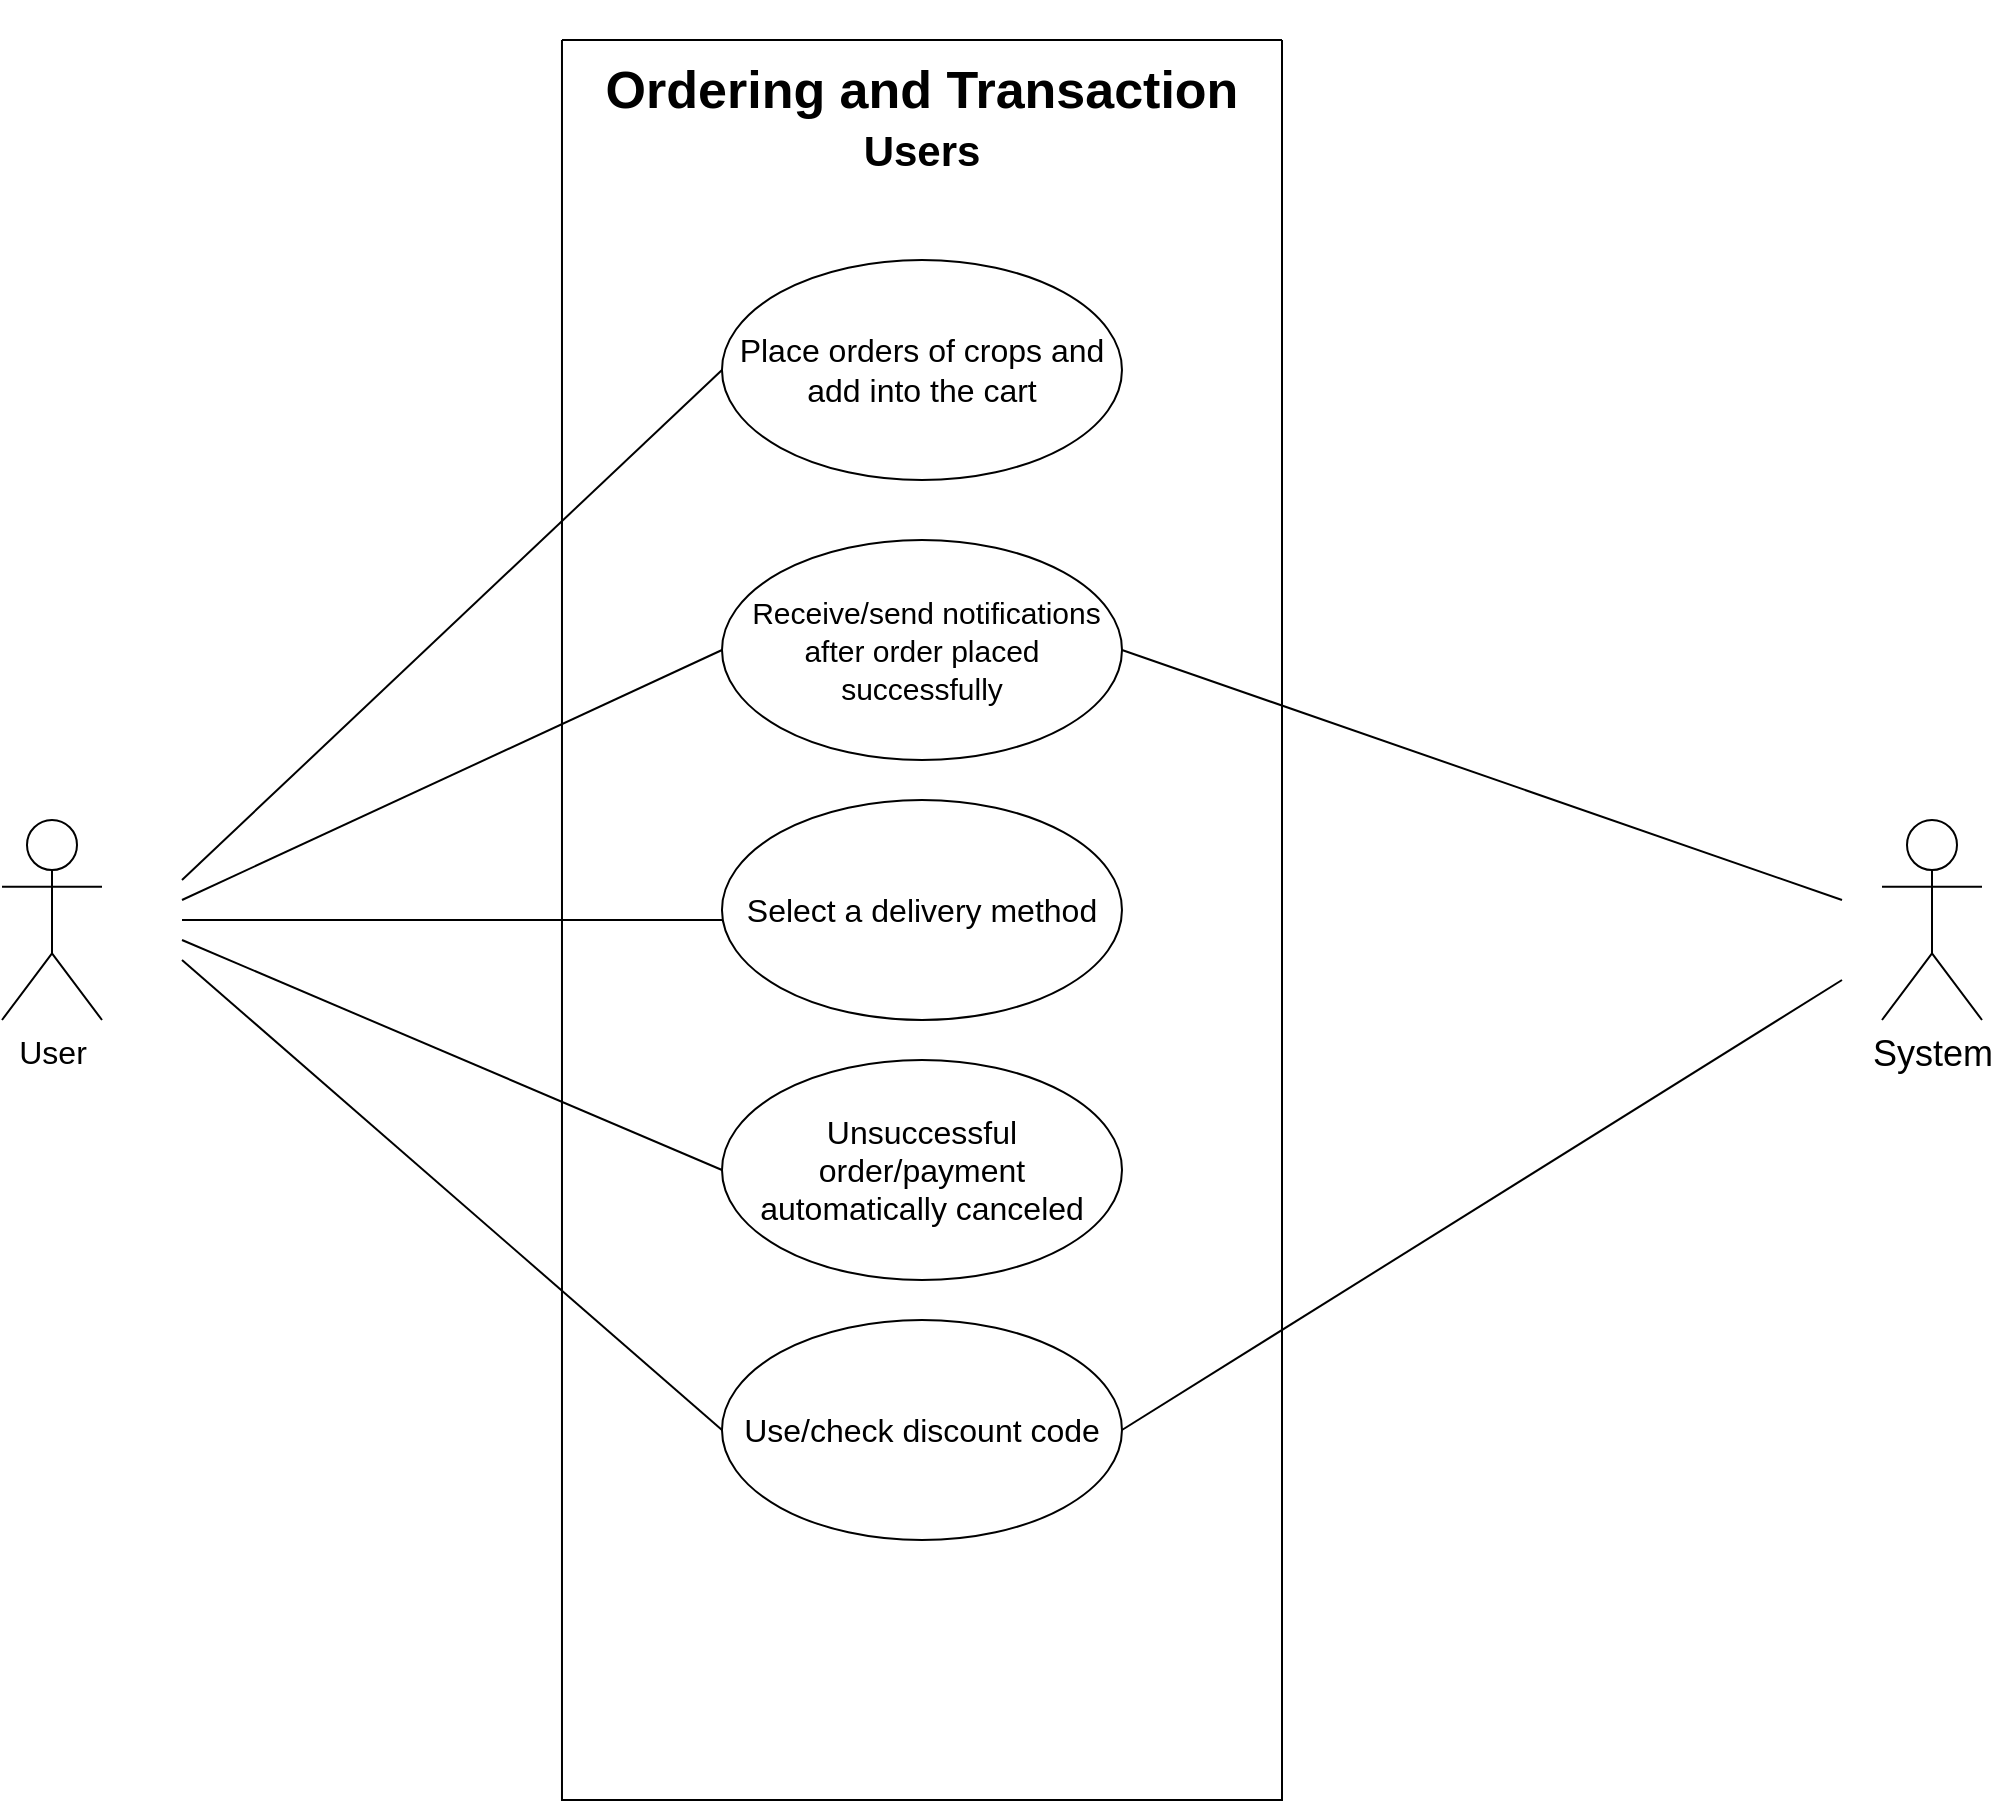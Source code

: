 <mxfile version="22.0.4" type="github">
  <diagram name="Page-1" id="zYtFi2cb0Fftw71drmIP">
    <mxGraphModel dx="2022" dy="714" grid="1" gridSize="10" guides="1" tooltips="1" connect="1" arrows="1" fold="1" page="0" pageScale="1" pageWidth="827" pageHeight="1169" math="0" shadow="0">
      <root>
        <mxCell id="0" />
        <mxCell id="1" parent="0" />
        <mxCell id="Us4VGtToJiAJWaTtF1KS-2" value="&lt;font style=&quot;font-size: 26px;&quot;&gt;&lt;b&gt;&lt;span style=&quot;font-style: normal;&quot;&gt;Ordering and Transaction&lt;/span&gt;&lt;/b&gt;&lt;br&gt;&lt;/font&gt;" style="text;html=1;strokeColor=none;fillColor=none;align=center;verticalAlign=middle;whiteSpace=wrap;rounded=0;fontSize=16;fontStyle=2" parent="1" vertex="1">
          <mxGeometry x="-341.88" y="60" width="403.75" height="90" as="geometry" />
        </mxCell>
        <mxCell id="Us4VGtToJiAJWaTtF1KS-3" value="User" style="shape=umlActor;verticalLabelPosition=bottom;verticalAlign=top;html=1;outlineConnect=0;fontSize=16;" parent="1" vertex="1">
          <mxGeometry x="-600" y="470" width="50" height="100" as="geometry" />
        </mxCell>
        <mxCell id="Us4VGtToJiAJWaTtF1KS-5" value="" style="swimlane;startSize=0;fontSize=16;movable=1;resizable=1;rotatable=1;deletable=1;editable=1;locked=0;connectable=1;" parent="1" vertex="1">
          <mxGeometry x="-320.01" y="80" width="360.01" height="880" as="geometry" />
        </mxCell>
        <mxCell id="Us4VGtToJiAJWaTtF1KS-1" value="Place orders of crops and add into the cart" style="ellipse;whiteSpace=wrap;html=1;fontSize=16;movable=1;resizable=1;rotatable=1;deletable=1;editable=1;locked=0;connectable=1;" parent="Us4VGtToJiAJWaTtF1KS-5" vertex="1">
          <mxGeometry x="80" y="110" width="200" height="110" as="geometry" />
        </mxCell>
        <mxCell id="Us4VGtToJiAJWaTtF1KS-6" value="&lt;span style=&quot;font-style: normal;&quot;&gt;Users&lt;/span&gt;" style="text;html=1;strokeColor=none;fillColor=none;align=center;verticalAlign=middle;whiteSpace=wrap;rounded=0;fontSize=21;fontStyle=3" parent="Us4VGtToJiAJWaTtF1KS-5" vertex="1">
          <mxGeometry x="150.01" y="40" width="60" height="30" as="geometry" />
        </mxCell>
        <mxCell id="Us4VGtToJiAJWaTtF1KS-8" value="Select a delivery method" style="ellipse;whiteSpace=wrap;html=1;fontSize=16;movable=1;resizable=1;rotatable=1;deletable=1;editable=1;locked=0;connectable=1;" parent="Us4VGtToJiAJWaTtF1KS-5" vertex="1">
          <mxGeometry x="80" y="380" width="200" height="110" as="geometry" />
        </mxCell>
        <mxCell id="Us4VGtToJiAJWaTtF1KS-7" value="&amp;nbsp;&lt;font style=&quot;font-size: 15px;&quot;&gt;Receive/send notifications after order placed successfully&lt;/font&gt;" style="ellipse;whiteSpace=wrap;html=1;fontSize=16;" parent="Us4VGtToJiAJWaTtF1KS-5" vertex="1">
          <mxGeometry x="80.01" y="250" width="200" height="110" as="geometry" />
        </mxCell>
        <mxCell id="hj7HJjjtXYpFPGP3iKWJ-4" value="Unsuccessful order/payment automatically canceled" style="ellipse;whiteSpace=wrap;html=1;fontSize=16;movable=1;resizable=1;rotatable=1;deletable=1;editable=1;locked=0;connectable=1;" vertex="1" parent="Us4VGtToJiAJWaTtF1KS-5">
          <mxGeometry x="80.01" y="510" width="200" height="110" as="geometry" />
        </mxCell>
        <mxCell id="hj7HJjjtXYpFPGP3iKWJ-5" value="Use/check discount code" style="ellipse;whiteSpace=wrap;html=1;fontSize=16;movable=1;resizable=1;rotatable=1;deletable=1;editable=1;locked=0;connectable=1;" vertex="1" parent="Us4VGtToJiAJWaTtF1KS-5">
          <mxGeometry x="80" y="640" width="200" height="110" as="geometry" />
        </mxCell>
        <mxCell id="hj7HJjjtXYpFPGP3iKWJ-2" value="&lt;font style=&quot;font-size: 18px;&quot;&gt;System&lt;/font&gt;" style="shape=umlActor;verticalLabelPosition=bottom;verticalAlign=top;html=1;outlineConnect=0;" vertex="1" parent="1">
          <mxGeometry x="340" y="470" width="50" height="100" as="geometry" />
        </mxCell>
        <mxCell id="hj7HJjjtXYpFPGP3iKWJ-8" value="" style="endArrow=none;html=1;rounded=0;entryX=0;entryY=0.5;entryDx=0;entryDy=0;" edge="1" parent="1" target="Us4VGtToJiAJWaTtF1KS-1">
          <mxGeometry width="50" height="50" relative="1" as="geometry">
            <mxPoint x="-510" y="500" as="sourcePoint" />
            <mxPoint x="-460" y="450" as="targetPoint" />
          </mxGeometry>
        </mxCell>
        <mxCell id="hj7HJjjtXYpFPGP3iKWJ-9" value="" style="endArrow=none;html=1;rounded=0;entryX=0;entryY=0.5;entryDx=0;entryDy=0;" edge="1" parent="1" target="Us4VGtToJiAJWaTtF1KS-7">
          <mxGeometry width="50" height="50" relative="1" as="geometry">
            <mxPoint x="-510" y="510" as="sourcePoint" />
            <mxPoint x="-230" y="400" as="targetPoint" />
          </mxGeometry>
        </mxCell>
        <mxCell id="hj7HJjjtXYpFPGP3iKWJ-10" value="" style="endArrow=none;html=1;rounded=0;" edge="1" parent="1">
          <mxGeometry width="50" height="50" relative="1" as="geometry">
            <mxPoint x="-510" y="520" as="sourcePoint" />
            <mxPoint x="-240" y="520" as="targetPoint" />
          </mxGeometry>
        </mxCell>
        <mxCell id="hj7HJjjtXYpFPGP3iKWJ-11" value="" style="endArrow=none;html=1;rounded=0;entryX=1;entryY=0.5;entryDx=0;entryDy=0;" edge="1" parent="1" target="Us4VGtToJiAJWaTtF1KS-7">
          <mxGeometry width="50" height="50" relative="1" as="geometry">
            <mxPoint x="320" y="510" as="sourcePoint" />
            <mxPoint x="370" y="460" as="targetPoint" />
          </mxGeometry>
        </mxCell>
        <mxCell id="hj7HJjjtXYpFPGP3iKWJ-12" value="" style="endArrow=none;html=1;rounded=0;entryX=0;entryY=0.5;entryDx=0;entryDy=0;" edge="1" parent="1" target="hj7HJjjtXYpFPGP3iKWJ-4">
          <mxGeometry width="50" height="50" relative="1" as="geometry">
            <mxPoint x="-510" y="530" as="sourcePoint" />
            <mxPoint x="-460" y="490" as="targetPoint" />
          </mxGeometry>
        </mxCell>
        <mxCell id="hj7HJjjtXYpFPGP3iKWJ-13" value="" style="endArrow=none;html=1;rounded=0;entryX=0;entryY=0.5;entryDx=0;entryDy=0;" edge="1" parent="1" target="hj7HJjjtXYpFPGP3iKWJ-5">
          <mxGeometry width="50" height="50" relative="1" as="geometry">
            <mxPoint x="-510" y="540" as="sourcePoint" />
            <mxPoint x="-460" y="490" as="targetPoint" />
          </mxGeometry>
        </mxCell>
        <mxCell id="hj7HJjjtXYpFPGP3iKWJ-14" value="" style="endArrow=none;html=1;rounded=0;exitX=1;exitY=0.5;exitDx=0;exitDy=0;" edge="1" parent="1" source="hj7HJjjtXYpFPGP3iKWJ-5">
          <mxGeometry width="50" height="50" relative="1" as="geometry">
            <mxPoint x="270" y="600" as="sourcePoint" />
            <mxPoint x="320" y="550" as="targetPoint" />
          </mxGeometry>
        </mxCell>
      </root>
    </mxGraphModel>
  </diagram>
</mxfile>
